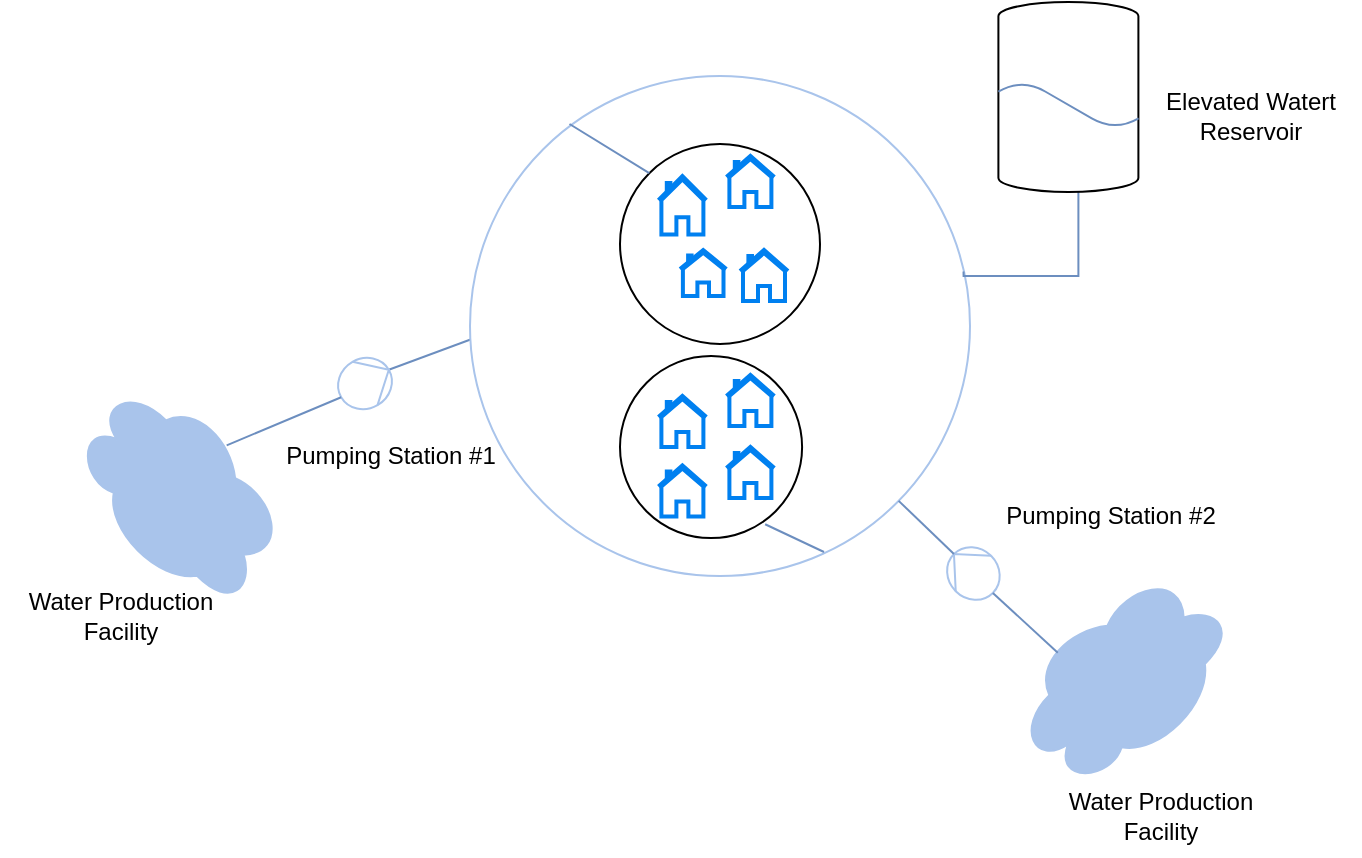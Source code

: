 <mxfile version="20.3.0" type="device"><diagram id="JuPfLZRK_pe_fFm-Y9mn" name="Page-1"><mxGraphModel dx="982" dy="531" grid="1" gridSize="10" guides="1" tooltips="1" connect="1" arrows="1" fold="1" page="1" pageScale="1" pageWidth="200" pageHeight="200" math="0" shadow="0"><root><mxCell id="0"/><mxCell id="1" parent="0"/><mxCell id="oFkHp2zYaUqYRWlmHSBT-26" value="" style="endArrow=none;html=1;rounded=0;exitX=0.5;exitY=0;exitDx=0;exitDy=0;exitPerimeter=0;fillColor=#dae8fc;strokeColor=#6c8ebf;" edge="1" parent="1" source="oFkHp2zYaUqYRWlmHSBT-1"><mxGeometry width="50" height="50" relative="1" as="geometry"><mxPoint x="110" y="160" as="sourcePoint"/><mxPoint x="200" y="190" as="targetPoint"/></mxGeometry></mxCell><mxCell id="oFkHp2zYaUqYRWlmHSBT-1" value="" style="shape=mxgraph.pid.pumps_-_din.hydraulic;html=1;pointerEvents=1;align=center;verticalLabelPosition=bottom;verticalAlign=top;dashed=0;rotation=-120;direction=west;rounded=0;strokeColor=#A9C4EB;" vertex="1" parent="1"><mxGeometry x="130" y="200" width="25" height="27.5" as="geometry"/></mxCell><mxCell id="oFkHp2zYaUqYRWlmHSBT-2" value="" style="ellipse;whiteSpace=wrap;html=1;aspect=fixed;strokeColor=#A9C4EB;" vertex="1" parent="1"><mxGeometry x="195" y="60" width="250" height="250" as="geometry"/></mxCell><mxCell id="oFkHp2zYaUqYRWlmHSBT-36" value="" style="ellipse;whiteSpace=wrap;html=1;aspect=fixed;" vertex="1" parent="1"><mxGeometry x="270" y="93.95" width="100" height="100" as="geometry"/></mxCell><mxCell id="oFkHp2zYaUqYRWlmHSBT-35" value="" style="ellipse;whiteSpace=wrap;html=1;aspect=fixed;" vertex="1" parent="1"><mxGeometry x="270" y="200" width="91.05" height="91.05" as="geometry"/></mxCell><mxCell id="oFkHp2zYaUqYRWlmHSBT-5" value="" style="html=1;verticalLabelPosition=bottom;align=center;labelBackgroundColor=#ffffff;verticalAlign=top;strokeWidth=2;strokeColor=#0080F0;shadow=0;dashed=0;shape=mxgraph.ios7.icons.home;" vertex="1" parent="1"><mxGeometry x="289.2" y="220" width="24" height="25.5" as="geometry"/></mxCell><mxCell id="oFkHp2zYaUqYRWlmHSBT-6" value="" style="html=1;verticalLabelPosition=bottom;align=center;labelBackgroundColor=#ffffff;verticalAlign=top;strokeWidth=2;strokeColor=#0080F0;shadow=0;dashed=0;shape=mxgraph.ios7.icons.home;" vertex="1" parent="1"><mxGeometry x="323.2" y="209.5" width="24" height="25.5" as="geometry"/></mxCell><mxCell id="oFkHp2zYaUqYRWlmHSBT-7" value="" style="html=1;verticalLabelPosition=bottom;align=center;labelBackgroundColor=#ffffff;verticalAlign=top;strokeWidth=2;strokeColor=#0080F0;shadow=0;dashed=0;shape=mxgraph.ios7.icons.home;" vertex="1" parent="1"><mxGeometry x="323.2" y="100" width="24" height="25.5" as="geometry"/></mxCell><mxCell id="oFkHp2zYaUqYRWlmHSBT-8" value="" style="html=1;verticalLabelPosition=bottom;align=center;labelBackgroundColor=#ffffff;verticalAlign=top;strokeWidth=2;strokeColor=#0080F0;shadow=0;dashed=0;shape=mxgraph.ios7.icons.home;" vertex="1" parent="1"><mxGeometry x="300" y="147" width="23.2" height="23" as="geometry"/></mxCell><mxCell id="oFkHp2zYaUqYRWlmHSBT-9" value="" style="html=1;verticalLabelPosition=bottom;align=center;labelBackgroundColor=#ffffff;verticalAlign=top;strokeWidth=2;strokeColor=#0080F0;shadow=0;dashed=0;shape=mxgraph.ios7.icons.home;" vertex="1" parent="1"><mxGeometry x="289.2" y="254.75" width="24" height="25.5" as="geometry"/></mxCell><mxCell id="oFkHp2zYaUqYRWlmHSBT-10" value="" style="html=1;verticalLabelPosition=bottom;align=center;labelBackgroundColor=#ffffff;verticalAlign=top;strokeWidth=2;strokeColor=#0080F0;shadow=0;dashed=0;shape=mxgraph.ios7.icons.home;" vertex="1" parent="1"><mxGeometry x="323.2" y="245.5" width="24" height="25.5" as="geometry"/></mxCell><mxCell id="oFkHp2zYaUqYRWlmHSBT-12" value="" style="html=1;verticalLabelPosition=bottom;align=center;labelBackgroundColor=#ffffff;verticalAlign=top;strokeWidth=2;strokeColor=#0080F0;shadow=0;dashed=0;shape=mxgraph.ios7.icons.home;" vertex="1" parent="1"><mxGeometry x="289.2" y="110" width="24" height="29.25" as="geometry"/></mxCell><mxCell id="oFkHp2zYaUqYRWlmHSBT-13" value="" style="html=1;verticalLabelPosition=bottom;align=center;labelBackgroundColor=#ffffff;verticalAlign=top;strokeWidth=2;strokeColor=#0080F0;shadow=0;dashed=0;shape=mxgraph.ios7.icons.home;" vertex="1" parent="1"><mxGeometry x="330" y="147" width="24" height="25.5" as="geometry"/></mxCell><mxCell id="oFkHp2zYaUqYRWlmHSBT-18" style="edgeStyle=orthogonalEdgeStyle;rounded=0;orthogonalLoop=1;jettySize=auto;html=1;entryX=0.987;entryY=0.391;entryDx=0;entryDy=0;entryPerimeter=0;fillColor=#dae8fc;strokeColor=#6c8ebf;endArrow=none;endFill=0;" edge="1" parent="1" source="oFkHp2zYaUqYRWlmHSBT-14" target="oFkHp2zYaUqYRWlmHSBT-2"><mxGeometry relative="1" as="geometry"><Array as="points"><mxPoint x="499.2" y="160"/></Array></mxGeometry></mxCell><mxCell id="oFkHp2zYaUqYRWlmHSBT-14" value="&lt;p style=&quot;line-height: 1.2&quot;&gt;&lt;br&gt;&lt;/p&gt;" style="shape=mxgraph.pid.vessels.pressurized_vessel;pointerEvents=1;align=center;verticalLabelPosition=bottom;verticalAlign=top;dashed=0;rounded=0;strokeWidth=1;fontSize=12;spacing=2;html=1;labelBackgroundColor=default;" vertex="1" parent="1"><mxGeometry x="459.2" y="23" width="70" height="95" as="geometry"/></mxCell><mxCell id="oFkHp2zYaUqYRWlmHSBT-15" value="" style="edgeStyle=isometricEdgeStyle;endArrow=none;html=1;fontSize=10;strokeColor=#6c8ebf;exitX=-0.004;exitY=0.431;exitDx=0;exitDy=0;exitPerimeter=0;spacing=2;jumpSize=6;curved=1;strokeWidth=1;endSize=6;targetPerimeterSpacing=0;fillColor=#dae8fc;startSize=6;entryX=1.001;entryY=0.612;entryDx=0;entryDy=0;entryPerimeter=0;" edge="1" parent="1" target="oFkHp2zYaUqYRWlmHSBT-14"><mxGeometry width="50" height="100" relative="1" as="geometry"><mxPoint x="459.2" y="67.81" as="sourcePoint"/><mxPoint x="542.56" y="75" as="targetPoint"/></mxGeometry></mxCell><mxCell id="oFkHp2zYaUqYRWlmHSBT-20" value="" style="ellipse;shape=cloud;whiteSpace=wrap;html=1;strokeColor=#A9C4EB;fillColor=#A9C4EB;rotation=45;" vertex="1" parent="1"><mxGeometry x="-10" y="227.5" width="120" height="80" as="geometry"/></mxCell><mxCell id="oFkHp2zYaUqYRWlmHSBT-25" value="" style="endArrow=none;html=1;rounded=0;exitX=0.503;exitY=0.092;exitDx=0;exitDy=0;exitPerimeter=0;fillColor=#dae8fc;strokeColor=#6c8ebf;entryX=0.5;entryY=1;entryDx=0;entryDy=0;entryPerimeter=0;" edge="1" parent="1" source="oFkHp2zYaUqYRWlmHSBT-20" target="oFkHp2zYaUqYRWlmHSBT-1"><mxGeometry width="50" height="50" relative="1" as="geometry"><mxPoint x="50" y="160" as="sourcePoint"/><mxPoint x="120" y="220" as="targetPoint"/></mxGeometry></mxCell><mxCell id="oFkHp2zYaUqYRWlmHSBT-27" value="Water Production &lt;br&gt;Facility" style="text;html=1;align=center;verticalAlign=middle;resizable=0;points=[];autosize=1;strokeColor=none;fillColor=none;" vertex="1" parent="1"><mxGeometry x="-40" y="310" width="120" height="40" as="geometry"/></mxCell><mxCell id="oFkHp2zYaUqYRWlmHSBT-28" value="Pumping Station #1" style="text;html=1;align=center;verticalAlign=middle;resizable=0;points=[];autosize=1;strokeColor=none;fillColor=none;" vertex="1" parent="1"><mxGeometry x="90" y="235" width="130" height="30" as="geometry"/></mxCell><mxCell id="oFkHp2zYaUqYRWlmHSBT-29" value="" style="ellipse;shape=cloud;whiteSpace=wrap;html=1;strokeColor=#A9C4EB;fillColor=#A9C4EB;rotation=-45;" vertex="1" parent="1"><mxGeometry x="460" y="322.5" width="120" height="80" as="geometry"/></mxCell><mxCell id="oFkHp2zYaUqYRWlmHSBT-30" value="" style="shape=mxgraph.pid.pumps_-_din.hydraulic;html=1;pointerEvents=1;align=center;verticalLabelPosition=bottom;verticalAlign=top;dashed=0;rotation=-225;direction=west;rounded=0;strokeColor=#A9C4EB;" vertex="1" parent="1"><mxGeometry x="434.2" y="295" width="25" height="27.5" as="geometry"/></mxCell><mxCell id="oFkHp2zYaUqYRWlmHSBT-31" value="" style="endArrow=none;html=1;rounded=0;entryX=0.5;entryY=1;entryDx=0;entryDy=0;entryPerimeter=0;exitX=0.4;exitY=0.1;exitDx=0;exitDy=0;exitPerimeter=0;fillColor=#dae8fc;strokeColor=#6c8ebf;" edge="1" parent="1" source="oFkHp2zYaUqYRWlmHSBT-29" target="oFkHp2zYaUqYRWlmHSBT-30"><mxGeometry width="50" height="50" relative="1" as="geometry"><mxPoint x="390" y="410" as="sourcePoint"/><mxPoint x="440" y="360" as="targetPoint"/></mxGeometry></mxCell><mxCell id="oFkHp2zYaUqYRWlmHSBT-32" value="" style="endArrow=none;html=1;rounded=0;entryX=0.5;entryY=0;entryDx=0;entryDy=0;entryPerimeter=0;fillColor=#dae8fc;strokeColor=#6c8ebf;" edge="1" parent="1" source="oFkHp2zYaUqYRWlmHSBT-2" target="oFkHp2zYaUqYRWlmHSBT-30"><mxGeometry width="50" height="50" relative="1" as="geometry"><mxPoint x="300" y="420" as="sourcePoint"/><mxPoint x="350" y="370" as="targetPoint"/></mxGeometry></mxCell><mxCell id="oFkHp2zYaUqYRWlmHSBT-33" value="Water Production &lt;br&gt;Facility" style="text;html=1;align=center;verticalAlign=middle;resizable=0;points=[];autosize=1;strokeColor=none;fillColor=none;" vertex="1" parent="1"><mxGeometry x="480" y="410" width="120" height="40" as="geometry"/></mxCell><mxCell id="oFkHp2zYaUqYRWlmHSBT-34" value="Pumping Station #2" style="text;html=1;align=center;verticalAlign=middle;resizable=0;points=[];autosize=1;strokeColor=none;fillColor=none;" vertex="1" parent="1"><mxGeometry x="450" y="265" width="130" height="30" as="geometry"/></mxCell><mxCell id="oFkHp2zYaUqYRWlmHSBT-37" value="" style="endArrow=none;html=1;rounded=0;exitX=0;exitY=0;exitDx=0;exitDy=0;entryX=0.199;entryY=0.096;entryDx=0;entryDy=0;entryPerimeter=0;fillColor=#dae8fc;strokeColor=#6c8ebf;" edge="1" parent="1" source="oFkHp2zYaUqYRWlmHSBT-36" target="oFkHp2zYaUqYRWlmHSBT-2"><mxGeometry width="50" height="50" relative="1" as="geometry"><mxPoint x="210" y="100" as="sourcePoint"/><mxPoint x="260" y="50" as="targetPoint"/></mxGeometry></mxCell><mxCell id="oFkHp2zYaUqYRWlmHSBT-38" value="" style="endArrow=none;html=1;rounded=0;entryX=0.797;entryY=0.924;entryDx=0;entryDy=0;entryPerimeter=0;fillColor=#dae8fc;strokeColor=#6c8ebf;exitX=0.708;exitY=0.952;exitDx=0;exitDy=0;exitPerimeter=0;" edge="1" parent="1" source="oFkHp2zYaUqYRWlmHSBT-2" target="oFkHp2zYaUqYRWlmHSBT-35"><mxGeometry width="50" height="50" relative="1" as="geometry"><mxPoint x="390" y="300" as="sourcePoint"/><mxPoint x="430" y="340" as="targetPoint"/></mxGeometry></mxCell><mxCell id="oFkHp2zYaUqYRWlmHSBT-39" value="Elevated Watert&lt;br&gt;Reservoir" style="text;html=1;align=center;verticalAlign=middle;resizable=0;points=[];autosize=1;strokeColor=none;fillColor=none;" vertex="1" parent="1"><mxGeometry x="530" y="60" width="110" height="40" as="geometry"/></mxCell></root></mxGraphModel></diagram></mxfile>